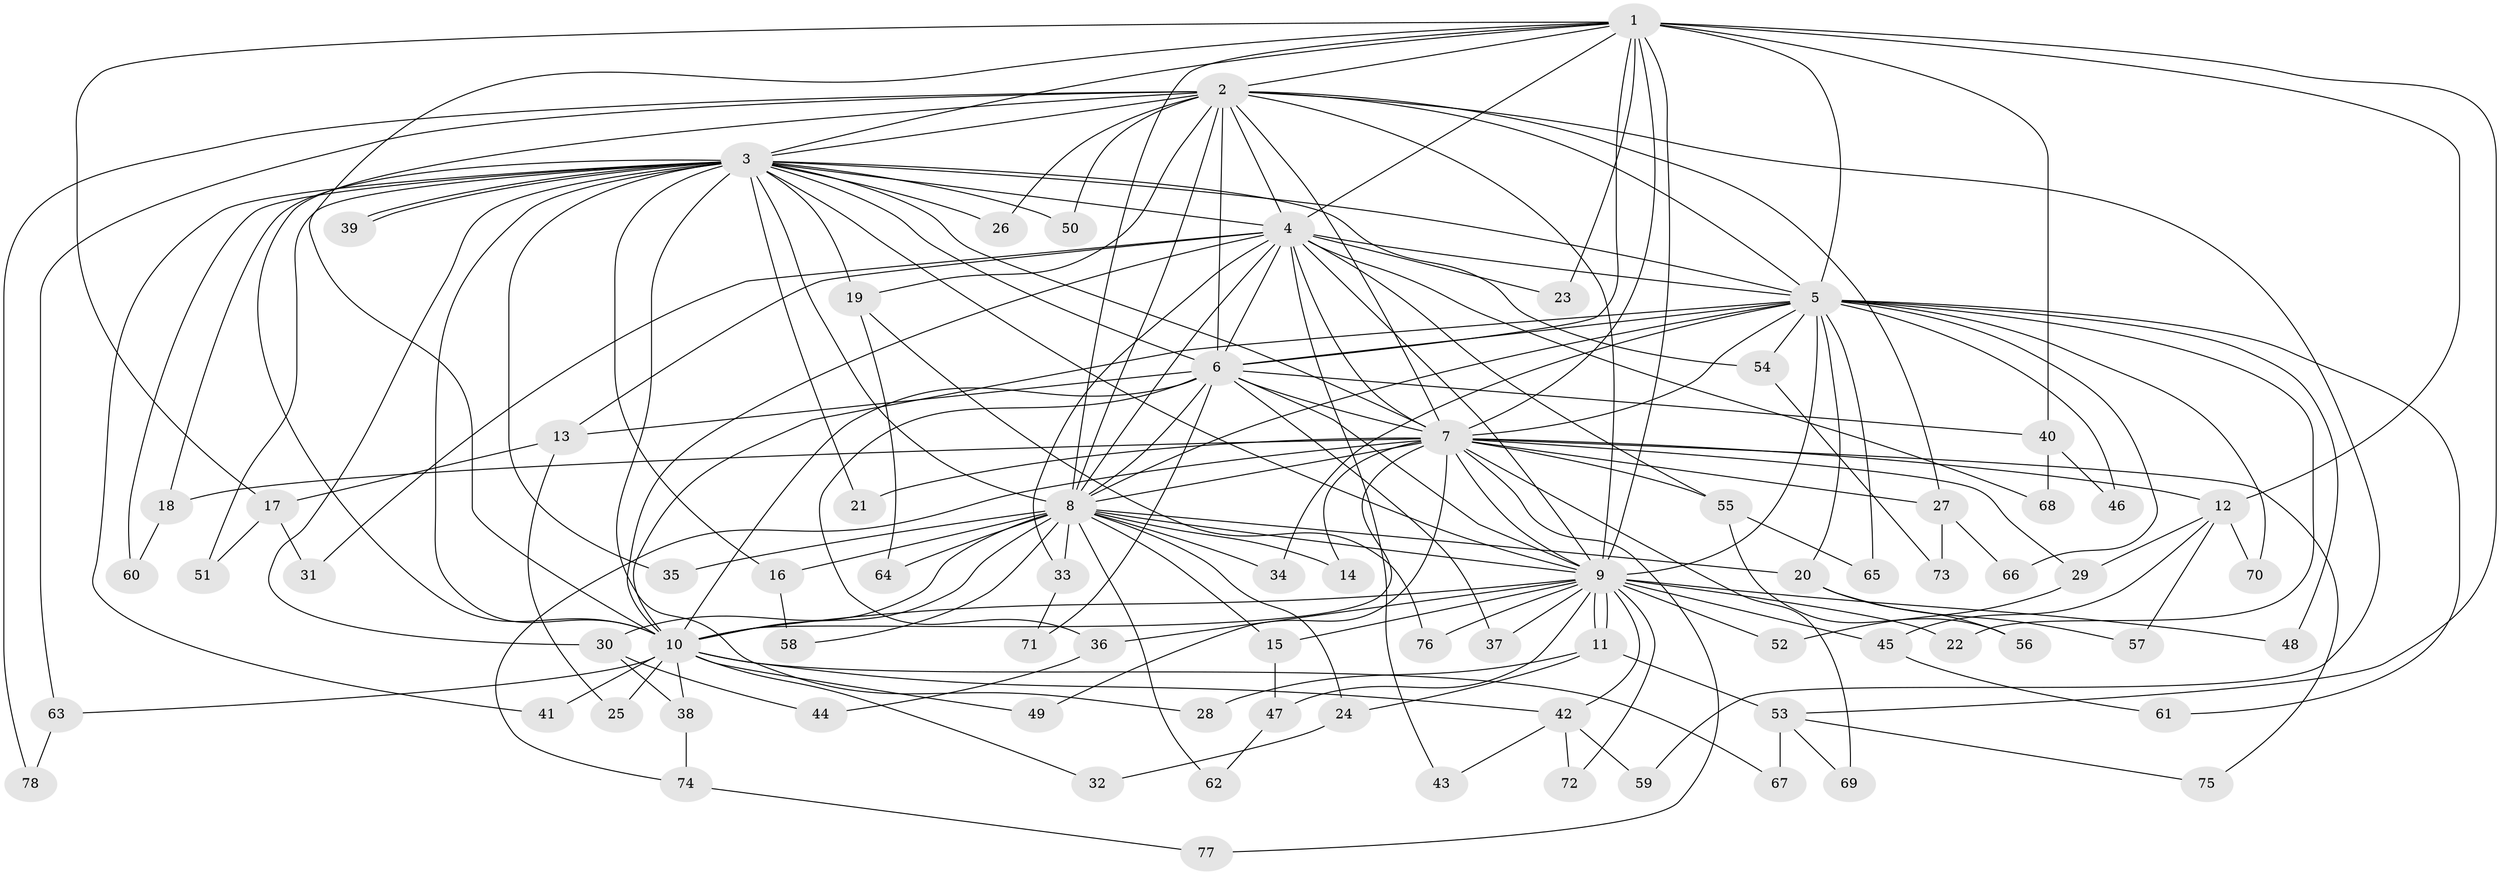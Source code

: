 // Generated by graph-tools (version 1.1) at 2025/11/02/27/25 16:11:03]
// undirected, 78 vertices, 181 edges
graph export_dot {
graph [start="1"]
  node [color=gray90,style=filled];
  1;
  2;
  3;
  4;
  5;
  6;
  7;
  8;
  9;
  10;
  11;
  12;
  13;
  14;
  15;
  16;
  17;
  18;
  19;
  20;
  21;
  22;
  23;
  24;
  25;
  26;
  27;
  28;
  29;
  30;
  31;
  32;
  33;
  34;
  35;
  36;
  37;
  38;
  39;
  40;
  41;
  42;
  43;
  44;
  45;
  46;
  47;
  48;
  49;
  50;
  51;
  52;
  53;
  54;
  55;
  56;
  57;
  58;
  59;
  60;
  61;
  62;
  63;
  64;
  65;
  66;
  67;
  68;
  69;
  70;
  71;
  72;
  73;
  74;
  75;
  76;
  77;
  78;
  1 -- 2;
  1 -- 3;
  1 -- 4;
  1 -- 5;
  1 -- 6;
  1 -- 7;
  1 -- 8;
  1 -- 9;
  1 -- 10;
  1 -- 12;
  1 -- 17;
  1 -- 23;
  1 -- 40;
  1 -- 53;
  2 -- 3;
  2 -- 4;
  2 -- 5;
  2 -- 6;
  2 -- 7;
  2 -- 8;
  2 -- 9;
  2 -- 10;
  2 -- 19;
  2 -- 26;
  2 -- 27;
  2 -- 50;
  2 -- 59;
  2 -- 63;
  2 -- 78;
  3 -- 4;
  3 -- 5;
  3 -- 6;
  3 -- 7;
  3 -- 8;
  3 -- 9;
  3 -- 10;
  3 -- 16;
  3 -- 18;
  3 -- 19;
  3 -- 21;
  3 -- 26;
  3 -- 28;
  3 -- 30;
  3 -- 35;
  3 -- 39;
  3 -- 39;
  3 -- 41;
  3 -- 50;
  3 -- 51;
  3 -- 54;
  3 -- 60;
  4 -- 5;
  4 -- 6;
  4 -- 7;
  4 -- 8;
  4 -- 9;
  4 -- 10;
  4 -- 13;
  4 -- 23;
  4 -- 31;
  4 -- 33;
  4 -- 43;
  4 -- 55;
  4 -- 68;
  5 -- 6;
  5 -- 7;
  5 -- 8;
  5 -- 9;
  5 -- 10;
  5 -- 20;
  5 -- 22;
  5 -- 34;
  5 -- 46;
  5 -- 48;
  5 -- 54;
  5 -- 61;
  5 -- 65;
  5 -- 66;
  5 -- 70;
  6 -- 7;
  6 -- 8;
  6 -- 9;
  6 -- 10;
  6 -- 13;
  6 -- 36;
  6 -- 37;
  6 -- 40;
  6 -- 71;
  7 -- 8;
  7 -- 9;
  7 -- 10;
  7 -- 12;
  7 -- 14;
  7 -- 18;
  7 -- 21;
  7 -- 27;
  7 -- 29;
  7 -- 49;
  7 -- 55;
  7 -- 69;
  7 -- 74;
  7 -- 75;
  7 -- 77;
  8 -- 9;
  8 -- 10;
  8 -- 14;
  8 -- 15;
  8 -- 16;
  8 -- 20;
  8 -- 24;
  8 -- 30;
  8 -- 33;
  8 -- 34;
  8 -- 35;
  8 -- 58;
  8 -- 62;
  8 -- 64;
  9 -- 10;
  9 -- 11;
  9 -- 11;
  9 -- 15;
  9 -- 22;
  9 -- 36;
  9 -- 37;
  9 -- 42;
  9 -- 45;
  9 -- 47;
  9 -- 48;
  9 -- 52;
  9 -- 72;
  9 -- 76;
  10 -- 25;
  10 -- 32;
  10 -- 38;
  10 -- 41;
  10 -- 42;
  10 -- 49;
  10 -- 63;
  10 -- 67;
  11 -- 24;
  11 -- 28;
  11 -- 53;
  12 -- 29;
  12 -- 45;
  12 -- 57;
  12 -- 70;
  13 -- 17;
  13 -- 25;
  15 -- 47;
  16 -- 58;
  17 -- 31;
  17 -- 51;
  18 -- 60;
  19 -- 64;
  19 -- 76;
  20 -- 56;
  20 -- 57;
  24 -- 32;
  27 -- 66;
  27 -- 73;
  29 -- 52;
  30 -- 38;
  30 -- 44;
  33 -- 71;
  36 -- 44;
  38 -- 74;
  40 -- 46;
  40 -- 68;
  42 -- 43;
  42 -- 59;
  42 -- 72;
  45 -- 61;
  47 -- 62;
  53 -- 67;
  53 -- 69;
  53 -- 75;
  54 -- 73;
  55 -- 56;
  55 -- 65;
  63 -- 78;
  74 -- 77;
}
